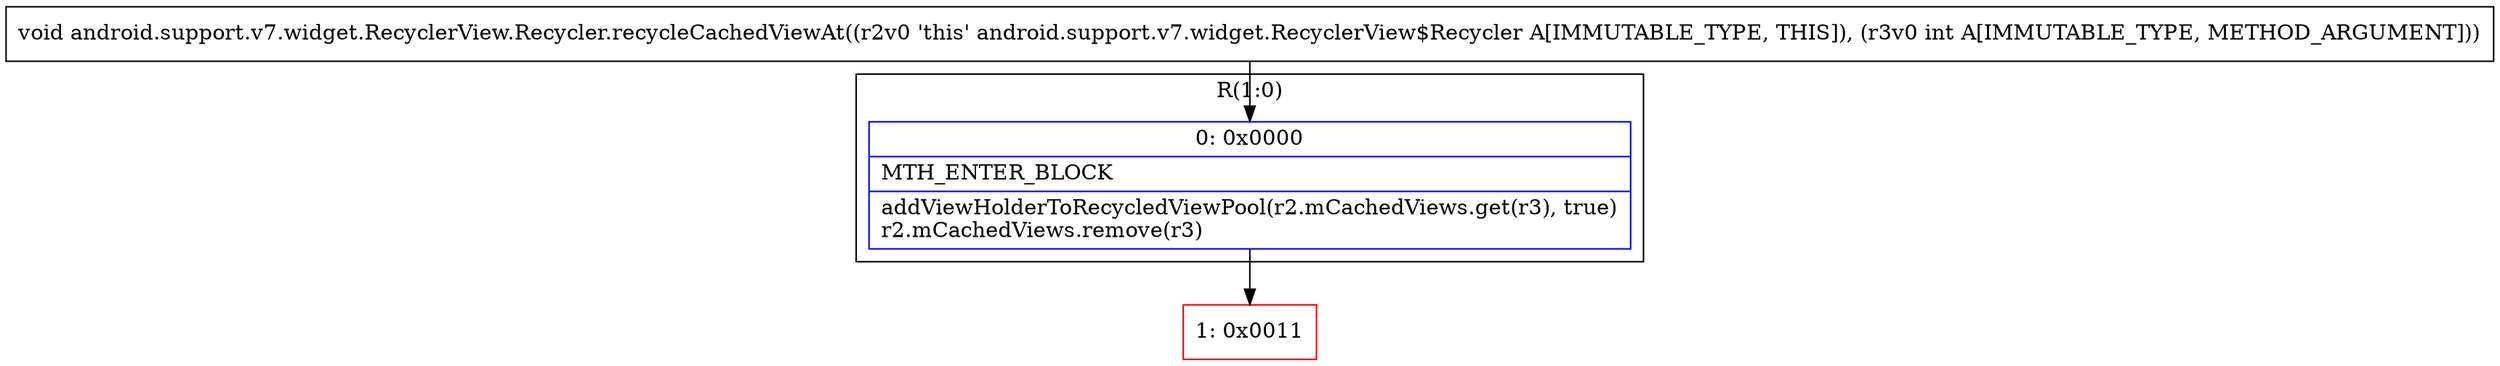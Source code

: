 digraph "CFG forandroid.support.v7.widget.RecyclerView.Recycler.recycleCachedViewAt(I)V" {
subgraph cluster_Region_1498341073 {
label = "R(1:0)";
node [shape=record,color=blue];
Node_0 [shape=record,label="{0\:\ 0x0000|MTH_ENTER_BLOCK\l|addViewHolderToRecycledViewPool(r2.mCachedViews.get(r3), true)\lr2.mCachedViews.remove(r3)\l}"];
}
Node_1 [shape=record,color=red,label="{1\:\ 0x0011}"];
MethodNode[shape=record,label="{void android.support.v7.widget.RecyclerView.Recycler.recycleCachedViewAt((r2v0 'this' android.support.v7.widget.RecyclerView$Recycler A[IMMUTABLE_TYPE, THIS]), (r3v0 int A[IMMUTABLE_TYPE, METHOD_ARGUMENT])) }"];
MethodNode -> Node_0;
Node_0 -> Node_1;
}

